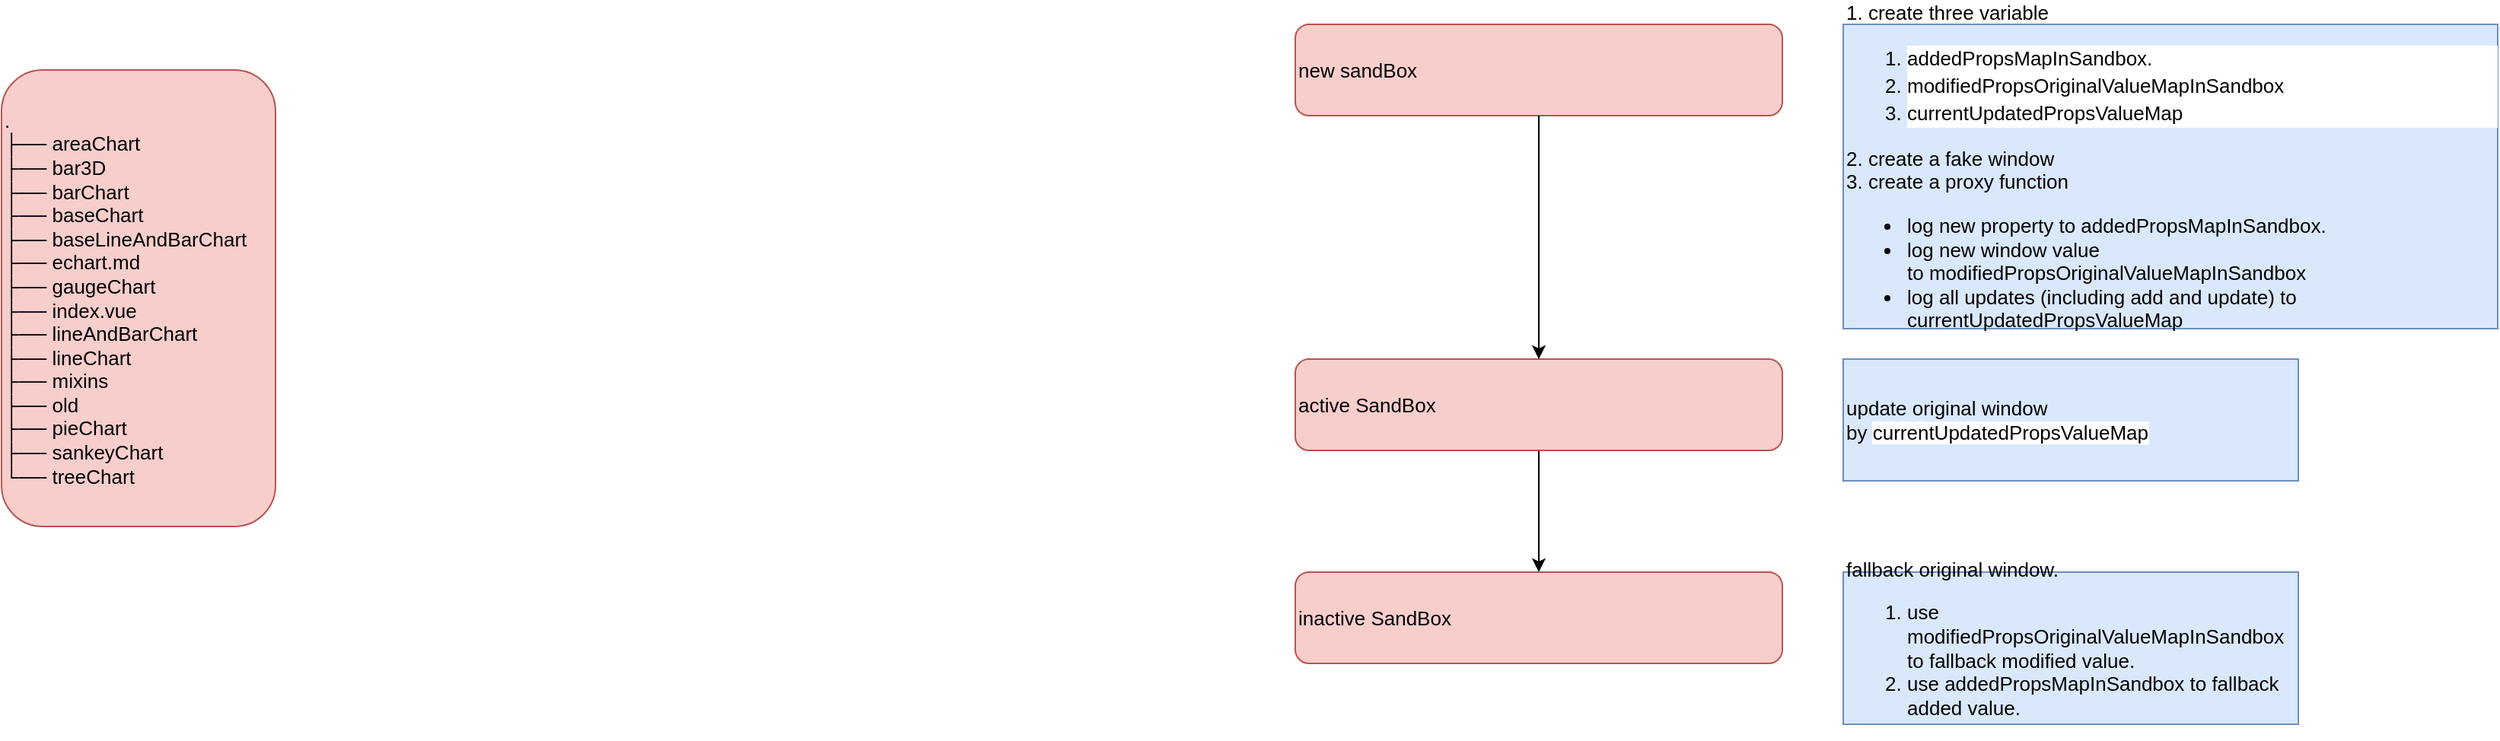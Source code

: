<mxfile>
    <diagram id="5DJkbFrkF-0NfNi0XkgB" name="第 1 页">
        <mxGraphModel dx="1645" dy="681" grid="1" gridSize="10" guides="1" tooltips="1" connect="1" arrows="1" fold="1" page="1" pageScale="1" pageWidth="827" pageHeight="1169" math="0" shadow="0">
            <root>
                <mxCell id="0"/>
                <mxCell id="1" parent="0"/>
                <mxCell id="o4sS4s2T9ScSJjDvOLJU-1" value="&lt;font style=&quot;font-size: 13px;&quot;&gt;new sandBox&lt;/font&gt;" style="rounded=1;whiteSpace=wrap;html=1;fillColor=#f8cecc;strokeColor=#b85450;align=left;fontSize=13;fontFamily=Helvetica;" parent="1" vertex="1">
                    <mxGeometry x="50" y="70" width="320" height="60" as="geometry"/>
                </mxCell>
                <mxCell id="o4sS4s2T9ScSJjDvOLJU-4" value="1. create three&amp;nbsp;variable&lt;br style=&quot;font-size: 13px;&quot;&gt;&lt;ol style=&quot;font-size: 13px;&quot;&gt;&lt;li style=&quot;font-size: 13px;&quot;&gt;&lt;div style=&quot;background-color: rgb(255, 255, 255); line-height: 18px; font-size: 13px;&quot;&gt;addedPropsMapInSandbox.&amp;nbsp;&lt;/div&gt;&lt;/li&gt;&lt;li style=&quot;font-size: 13px;&quot;&gt;&lt;div style=&quot;background-color: rgb(255, 255, 255); line-height: 18px; font-size: 13px;&quot;&gt;&lt;div style=&quot;line-height: 18px; font-size: 13px;&quot;&gt;modifiedPropsOriginalValueMapInSandbox&lt;/div&gt;&lt;/div&gt;&lt;/li&gt;&lt;li style=&quot;font-size: 13px;&quot;&gt;&lt;div style=&quot;line-height: 18px; font-size: 13px;&quot;&gt;&lt;div style=&quot;background-color: rgb(255, 255, 255); line-height: 18px; font-size: 13px;&quot;&gt;currentUpdatedPropsValueMap&lt;/div&gt;&lt;/div&gt;&lt;/li&gt;&lt;/ol&gt;&lt;div style=&quot;font-size: 13px;&quot;&gt;2. create a fake window&lt;/div&gt;&lt;div style=&quot;font-size: 13px;&quot;&gt;3. create a proxy function&lt;/div&gt;&lt;div style=&quot;font-size: 13px;&quot;&gt;&lt;ul style=&quot;font-size: 13px;&quot;&gt;&lt;li style=&quot;font-size: 13px;&quot;&gt;log new property to&amp;nbsp;addedPropsMapInSandbox.&lt;/li&gt;&lt;li style=&quot;font-size: 13px;&quot;&gt;&lt;span style=&quot;background-color: initial; font-size: 13px;&quot;&gt;log new window value to&amp;nbsp;&lt;/span&gt;modifiedPropsOriginalValueMapInSandbox&lt;/li&gt;&lt;li style=&quot;font-size: 13px;&quot;&gt;log all updates (including add and update) to currentUpdatedPropsValueMap&lt;/li&gt;&lt;/ul&gt;&lt;/div&gt;" style="text;html=1;align=left;verticalAlign=middle;whiteSpace=wrap;rounded=0;fillColor=#dae8fc;strokeColor=#6c8ebf;fontSize=13;fontFamily=Helvetica;" parent="1" vertex="1">
                    <mxGeometry x="410" y="70" width="430" height="200" as="geometry"/>
                </mxCell>
                <mxCell id="o4sS4s2T9ScSJjDvOLJU-15" style="edgeStyle=orthogonalEdgeStyle;rounded=0;orthogonalLoop=1;jettySize=auto;html=1;entryX=0.5;entryY=0;entryDx=0;entryDy=0;align=left;fontSize=13;fontFamily=Helvetica;" parent="1" source="o4sS4s2T9ScSJjDvOLJU-7" target="o4sS4s2T9ScSJjDvOLJU-11" edge="1">
                    <mxGeometry relative="1" as="geometry"/>
                </mxCell>
                <mxCell id="o4sS4s2T9ScSJjDvOLJU-7" value="&lt;font style=&quot;font-size: 13px;&quot;&gt;active SandBox&lt;/font&gt;" style="rounded=1;whiteSpace=wrap;html=1;fillColor=#f8cecc;strokeColor=#b85450;align=left;fontSize=13;fontFamily=Helvetica;" parent="1" vertex="1">
                    <mxGeometry x="50" y="290" width="320" height="60" as="geometry"/>
                </mxCell>
                <mxCell id="o4sS4s2T9ScSJjDvOLJU-10" value="&lt;span style=&quot;background-color: initial; font-size: 13px;&quot;&gt;update original window by&amp;nbsp;&lt;/span&gt;&lt;span style=&quot;background-color: rgb(255, 255, 255); font-size: 13px;&quot;&gt;currentUpdatedPropsValueMap&lt;/span&gt;" style="text;html=1;align=left;verticalAlign=middle;whiteSpace=wrap;rounded=0;fillColor=#dae8fc;strokeColor=#6c8ebf;fontSize=13;fontFamily=Helvetica;" parent="1" vertex="1">
                    <mxGeometry x="410" y="290" width="299" height="80" as="geometry"/>
                </mxCell>
                <mxCell id="o4sS4s2T9ScSJjDvOLJU-11" value="&lt;font style=&quot;font-size: 13px;&quot;&gt;inactive SandBox&lt;/font&gt;" style="rounded=1;whiteSpace=wrap;html=1;fillColor=#f8cecc;strokeColor=#b85450;align=left;fontSize=13;fontFamily=Helvetica;" parent="1" vertex="1">
                    <mxGeometry x="50" y="430" width="320" height="60" as="geometry"/>
                </mxCell>
                <mxCell id="o4sS4s2T9ScSJjDvOLJU-12" value="&lt;div style=&quot;font-size: 13px;&quot;&gt;fallback original window.&lt;/div&gt;&lt;div style=&quot;font-size: 13px;&quot;&gt;&lt;ol style=&quot;font-size: 13px;&quot;&gt;&lt;li style=&quot;font-size: 13px;&quot;&gt;use modifiedPropsOriginalValueMapInSandbox to fallback modified value.&lt;/li&gt;&lt;li style=&quot;font-size: 13px;&quot;&gt;use addedPropsMapInSandbox to fallback added value.&lt;/li&gt;&lt;/ol&gt;&lt;/div&gt;" style="text;html=1;strokeColor=#6c8ebf;fillColor=#dae8fc;align=left;verticalAlign=middle;whiteSpace=wrap;rounded=0;fontSize=13;fontFamily=Helvetica;" parent="1" vertex="1">
                    <mxGeometry x="410" y="430" width="299" height="100" as="geometry"/>
                </mxCell>
                <mxCell id="o4sS4s2T9ScSJjDvOLJU-13" value="" style="endArrow=classic;html=1;rounded=0;exitX=0.5;exitY=1;exitDx=0;exitDy=0;entryX=0.5;entryY=0;entryDx=0;entryDy=0;align=left;fontSize=13;fontFamily=Helvetica;" parent="1" source="o4sS4s2T9ScSJjDvOLJU-1" target="o4sS4s2T9ScSJjDvOLJU-7" edge="1">
                    <mxGeometry width="50" height="50" relative="1" as="geometry">
                        <mxPoint x="250" y="320" as="sourcePoint"/>
                        <mxPoint x="300" y="270" as="targetPoint"/>
                    </mxGeometry>
                </mxCell>
                <mxCell id="o4sS4s2T9ScSJjDvOLJU-17" value="&lt;div style=&quot;font-size: 13px;&quot;&gt;&lt;font style=&quot;font-size: 13px;&quot;&gt;.&lt;/font&gt;&lt;/div&gt;&lt;div style=&quot;font-size: 13px;&quot;&gt;&lt;font style=&quot;font-size: 13px;&quot;&gt;├── areaChart&lt;/font&gt;&lt;/div&gt;&lt;div style=&quot;font-size: 13px;&quot;&gt;&lt;font style=&quot;font-size: 13px;&quot;&gt;├── bar3D&lt;/font&gt;&lt;/div&gt;&lt;div style=&quot;font-size: 13px;&quot;&gt;&lt;font style=&quot;font-size: 13px;&quot;&gt;├── barChart&lt;/font&gt;&lt;/div&gt;&lt;div style=&quot;font-size: 13px;&quot;&gt;&lt;font style=&quot;font-size: 13px;&quot;&gt;├── baseChart&lt;/font&gt;&lt;/div&gt;&lt;div style=&quot;font-size: 13px;&quot;&gt;&lt;font style=&quot;font-size: 13px;&quot;&gt;├── baseLineAndBarChart&lt;/font&gt;&lt;/div&gt;&lt;div style=&quot;font-size: 13px;&quot;&gt;&lt;font style=&quot;font-size: 13px;&quot;&gt;├── echart.md&lt;/font&gt;&lt;/div&gt;&lt;div style=&quot;font-size: 13px;&quot;&gt;&lt;font style=&quot;font-size: 13px;&quot;&gt;├── gaugeChart&lt;/font&gt;&lt;/div&gt;&lt;div style=&quot;font-size: 13px;&quot;&gt;&lt;font style=&quot;font-size: 13px;&quot;&gt;├── index.vue&lt;/font&gt;&lt;/div&gt;&lt;div style=&quot;font-size: 13px;&quot;&gt;&lt;font style=&quot;font-size: 13px;&quot;&gt;├── lineAndBarChart&lt;/font&gt;&lt;/div&gt;&lt;div style=&quot;font-size: 13px;&quot;&gt;&lt;font style=&quot;font-size: 13px;&quot;&gt;├── lineChart&lt;/font&gt;&lt;/div&gt;&lt;div style=&quot;font-size: 13px;&quot;&gt;&lt;font style=&quot;font-size: 13px;&quot;&gt;├── mixins&lt;/font&gt;&lt;/div&gt;&lt;div style=&quot;font-size: 13px;&quot;&gt;&lt;font style=&quot;font-size: 13px;&quot;&gt;├── old&lt;/font&gt;&lt;/div&gt;&lt;div style=&quot;font-size: 13px;&quot;&gt;&lt;font style=&quot;font-size: 13px;&quot;&gt;├── pieChart&lt;/font&gt;&lt;/div&gt;&lt;div style=&quot;font-size: 13px;&quot;&gt;&lt;font style=&quot;font-size: 13px;&quot;&gt;├── sankeyChart&lt;/font&gt;&lt;/div&gt;&lt;div style=&quot;font-size: 13px;&quot;&gt;&lt;font style=&quot;font-size: 13px;&quot;&gt;└── treeChart&lt;/font&gt;&lt;/div&gt;" style="rounded=1;whiteSpace=wrap;html=1;fillColor=#f8cecc;strokeColor=#b85450;align=left;fontSize=13;fontFamily=Helvetica;" parent="1" vertex="1">
                    <mxGeometry x="-800" y="100" width="180" height="300" as="geometry"/>
                </mxCell>
            </root>
        </mxGraphModel>
    </diagram>
</mxfile>
